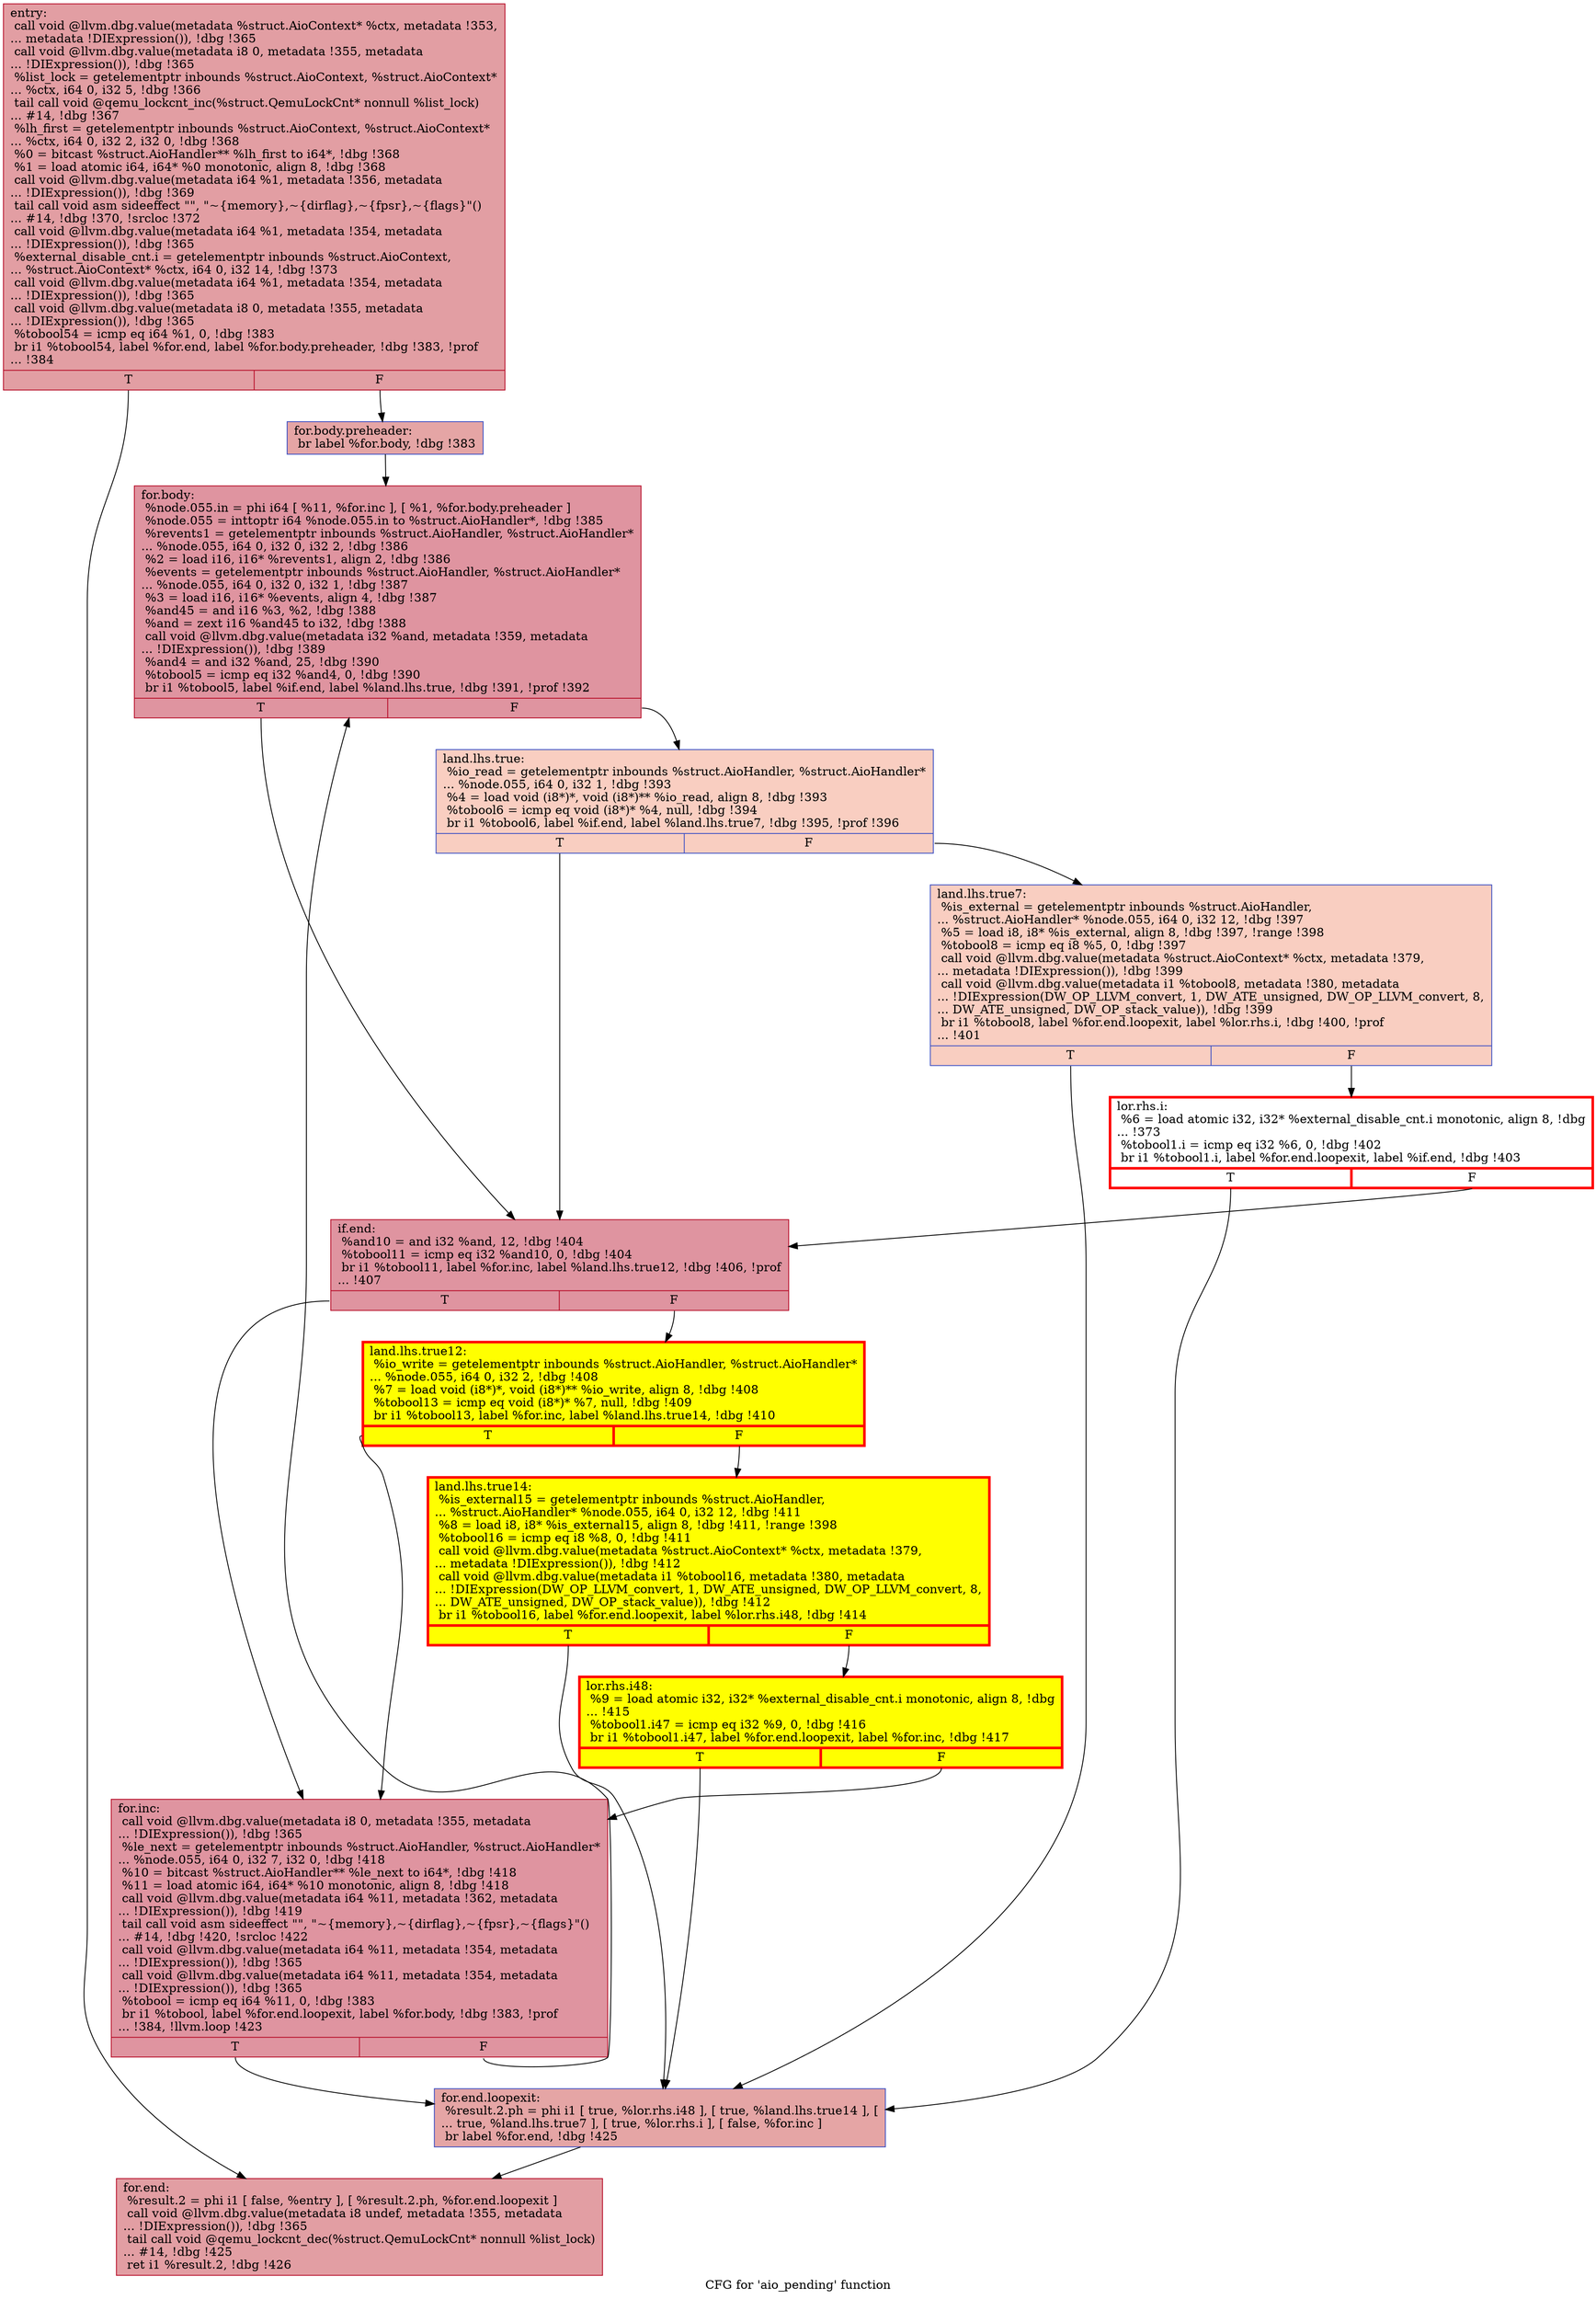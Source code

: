 digraph "CFG for 'aio_pending' function" {
	label="CFG for 'aio_pending' function";

	Node0x5648f758dea0 [shape=record,color="#b70d28ff", style=filled, fillcolor="#be242e70",label="{entry:\l  call void @llvm.dbg.value(metadata %struct.AioContext* %ctx, metadata !353,\l... metadata !DIExpression()), !dbg !365\l  call void @llvm.dbg.value(metadata i8 0, metadata !355, metadata\l... !DIExpression()), !dbg !365\l  %list_lock = getelementptr inbounds %struct.AioContext, %struct.AioContext*\l... %ctx, i64 0, i32 5, !dbg !366\l  tail call void @qemu_lockcnt_inc(%struct.QemuLockCnt* nonnull %list_lock)\l... #14, !dbg !367\l  %lh_first = getelementptr inbounds %struct.AioContext, %struct.AioContext*\l... %ctx, i64 0, i32 2, i32 0, !dbg !368\l  %0 = bitcast %struct.AioHandler** %lh_first to i64*, !dbg !368\l  %1 = load atomic i64, i64* %0 monotonic, align 8, !dbg !368\l  call void @llvm.dbg.value(metadata i64 %1, metadata !356, metadata\l... !DIExpression()), !dbg !369\l  tail call void asm sideeffect \"\", \"~\{memory\},~\{dirflag\},~\{fpsr\},~\{flags\}\"()\l... #14, !dbg !370, !srcloc !372\l  call void @llvm.dbg.value(metadata i64 %1, metadata !354, metadata\l... !DIExpression()), !dbg !365\l  %external_disable_cnt.i = getelementptr inbounds %struct.AioContext,\l... %struct.AioContext* %ctx, i64 0, i32 14, !dbg !373\l  call void @llvm.dbg.value(metadata i64 %1, metadata !354, metadata\l... !DIExpression()), !dbg !365\l  call void @llvm.dbg.value(metadata i8 0, metadata !355, metadata\l... !DIExpression()), !dbg !365\l  %tobool54 = icmp eq i64 %1, 0, !dbg !383\l  br i1 %tobool54, label %for.end, label %for.body.preheader, !dbg !383, !prof\l... !384\l|{<s0>T|<s1>F}}"];
	Node0x5648f758dea0:s0 -> Node0x5648f7592dc0;
	Node0x5648f758dea0:s1 -> Node0x5648f7675ac0;
	Node0x5648f7675ac0 [shape=record,color="#3d50c3ff", style=filled, fillcolor="#c5333470",label="{for.body.preheader:                               \l  br label %for.body, !dbg !383\l}"];
	Node0x5648f7675ac0 -> Node0x5648f7593c50;
	Node0x5648f7593c50 [shape=record,color="#b70d28ff", style=filled, fillcolor="#b70d2870",label="{for.body:                                         \l  %node.055.in = phi i64 [ %11, %for.inc ], [ %1, %for.body.preheader ]\l  %node.055 = inttoptr i64 %node.055.in to %struct.AioHandler*, !dbg !385\l  %revents1 = getelementptr inbounds %struct.AioHandler, %struct.AioHandler*\l... %node.055, i64 0, i32 0, i32 2, !dbg !386\l  %2 = load i16, i16* %revents1, align 2, !dbg !386\l  %events = getelementptr inbounds %struct.AioHandler, %struct.AioHandler*\l... %node.055, i64 0, i32 0, i32 1, !dbg !387\l  %3 = load i16, i16* %events, align 4, !dbg !387\l  %and45 = and i16 %3, %2, !dbg !388\l  %and = zext i16 %and45 to i32, !dbg !388\l  call void @llvm.dbg.value(metadata i32 %and, metadata !359, metadata\l... !DIExpression()), !dbg !389\l  %and4 = and i32 %and, 25, !dbg !390\l  %tobool5 = icmp eq i32 %and4, 0, !dbg !390\l  br i1 %tobool5, label %if.end, label %land.lhs.true, !dbg !391, !prof !392\l|{<s0>T|<s1>F}}"];
	Node0x5648f7593c50:s0 -> Node0x5648f75a0f90;
	Node0x5648f7593c50:s1 -> Node0x5648f75a10b0;
	Node0x5648f75a10b0 [shape=record,color="#3d50c3ff", style=filled, fillcolor="#f2907270",label="{land.lhs.true:                                    \l  %io_read = getelementptr inbounds %struct.AioHandler, %struct.AioHandler*\l... %node.055, i64 0, i32 1, !dbg !393\l  %4 = load void (i8*)*, void (i8*)** %io_read, align 8, !dbg !393\l  %tobool6 = icmp eq void (i8*)* %4, null, !dbg !394\l  br i1 %tobool6, label %if.end, label %land.lhs.true7, !dbg !395, !prof !396\l|{<s0>T|<s1>F}}"];
	Node0x5648f75a10b0:s0 -> Node0x5648f75a0f90;
	Node0x5648f75a10b0:s1 -> Node0x5648f75a1000;
	Node0x5648f75a1000 [shape=record,color="#3d50c3ff", style=filled, fillcolor="#f2907270",label="{land.lhs.true7:                                   \l  %is_external = getelementptr inbounds %struct.AioHandler,\l... %struct.AioHandler* %node.055, i64 0, i32 12, !dbg !397\l  %5 = load i8, i8* %is_external, align 8, !dbg !397, !range !398\l  %tobool8 = icmp eq i8 %5, 0, !dbg !397\l  call void @llvm.dbg.value(metadata %struct.AioContext* %ctx, metadata !379,\l... metadata !DIExpression()), !dbg !399\l  call void @llvm.dbg.value(metadata i1 %tobool8, metadata !380, metadata\l... !DIExpression(DW_OP_LLVM_convert, 1, DW_ATE_unsigned, DW_OP_LLVM_convert, 8,\l... DW_ATE_unsigned, DW_OP_stack_value)), !dbg !399\l  br i1 %tobool8, label %for.end.loopexit, label %lor.rhs.i, !dbg !400, !prof\l... !401\l|{<s0>T|<s1>F}}"];
	Node0x5648f75a1000:s0 -> Node0x5648f7642bd0;
	Node0x5648f75a1000:s1 -> Node0x5648f73875b0;
	Node0x5648f73875b0 [shape=record,penwidth=3.0, color="red",label="{lor.rhs.i:                                        \l  %6 = load atomic i32, i32* %external_disable_cnt.i monotonic, align 8, !dbg\l... !373\l  %tobool1.i = icmp eq i32 %6, 0, !dbg !402\l  br i1 %tobool1.i, label %for.end.loopexit, label %if.end, !dbg !403\l|{<s0>T|<s1>F}}"];
	Node0x5648f73875b0:s0 -> Node0x5648f7642bd0;
	Node0x5648f73875b0:s1 -> Node0x5648f75a0f90;
	Node0x5648f75a0f90 [shape=record,color="#b70d28ff", style=filled, fillcolor="#b70d2870",label="{if.end:                                           \l  %and10 = and i32 %and, 12, !dbg !404\l  %tobool11 = icmp eq i32 %and10, 0, !dbg !404\l  br i1 %tobool11, label %for.inc, label %land.lhs.true12, !dbg !406, !prof\l... !407\l|{<s0>T|<s1>F}}"];
	Node0x5648f75a0f90:s0 -> Node0x5648f7593ba0;
	Node0x5648f75a0f90:s1 -> Node0x5648f75a2c30;
	Node0x5648f75a2c30 [shape=record,penwidth=3.0, style="filled", color="red", fillcolor="yellow",label="{land.lhs.true12:                                  \l  %io_write = getelementptr inbounds %struct.AioHandler, %struct.AioHandler*\l... %node.055, i64 0, i32 2, !dbg !408\l  %7 = load void (i8*)*, void (i8*)** %io_write, align 8, !dbg !408\l  %tobool13 = icmp eq void (i8*)* %7, null, !dbg !409\l  br i1 %tobool13, label %for.inc, label %land.lhs.true14, !dbg !410\l|{<s0>T|<s1>F}}"];
	Node0x5648f75a2c30:s0 -> Node0x5648f7593ba0;
	Node0x5648f75a2c30:s1 -> Node0x5648f75a2b80;
	Node0x5648f75a2b80 [shape=record,penwidth=3.0, style="filled", color="red", fillcolor="yellow",label="{land.lhs.true14:                                  \l  %is_external15 = getelementptr inbounds %struct.AioHandler,\l... %struct.AioHandler* %node.055, i64 0, i32 12, !dbg !411\l  %8 = load i8, i8* %is_external15, align 8, !dbg !411, !range !398\l  %tobool16 = icmp eq i8 %8, 0, !dbg !411\l  call void @llvm.dbg.value(metadata %struct.AioContext* %ctx, metadata !379,\l... metadata !DIExpression()), !dbg !412\l  call void @llvm.dbg.value(metadata i1 %tobool16, metadata !380, metadata\l... !DIExpression(DW_OP_LLVM_convert, 1, DW_ATE_unsigned, DW_OP_LLVM_convert, 8,\l... DW_ATE_unsigned, DW_OP_stack_value)), !dbg !412\l  br i1 %tobool16, label %for.end.loopexit, label %lor.rhs.i48, !dbg !414\l|{<s0>T|<s1>F}}"];
	Node0x5648f75a2b80:s0 -> Node0x5648f7642bd0;
	Node0x5648f75a2b80:s1 -> Node0x5648f75ea160;
	Node0x5648f75ea160 [shape=record,penwidth=3.0, style="filled", color="red", fillcolor="yellow",label="{lor.rhs.i48:                                      \l  %9 = load atomic i32, i32* %external_disable_cnt.i monotonic, align 8, !dbg\l... !415\l  %tobool1.i47 = icmp eq i32 %9, 0, !dbg !416\l  br i1 %tobool1.i47, label %for.end.loopexit, label %for.inc, !dbg !417\l|{<s0>T|<s1>F}}"];
	Node0x5648f75ea160:s0 -> Node0x5648f7642bd0;
	Node0x5648f75ea160:s1 -> Node0x5648f7593ba0;
	Node0x5648f7593ba0 [shape=record,color="#b70d28ff", style=filled, fillcolor="#b70d2870",label="{for.inc:                                          \l  call void @llvm.dbg.value(metadata i8 0, metadata !355, metadata\l... !DIExpression()), !dbg !365\l  %le_next = getelementptr inbounds %struct.AioHandler, %struct.AioHandler*\l... %node.055, i64 0, i32 7, i32 0, !dbg !418\l  %10 = bitcast %struct.AioHandler** %le_next to i64*, !dbg !418\l  %11 = load atomic i64, i64* %10 monotonic, align 8, !dbg !418\l  call void @llvm.dbg.value(metadata i64 %11, metadata !362, metadata\l... !DIExpression()), !dbg !419\l  tail call void asm sideeffect \"\", \"~\{memory\},~\{dirflag\},~\{fpsr\},~\{flags\}\"()\l... #14, !dbg !420, !srcloc !422\l  call void @llvm.dbg.value(metadata i64 %11, metadata !354, metadata\l... !DIExpression()), !dbg !365\l  call void @llvm.dbg.value(metadata i64 %11, metadata !354, metadata\l... !DIExpression()), !dbg !365\l  %tobool = icmp eq i64 %11, 0, !dbg !383\l  br i1 %tobool, label %for.end.loopexit, label %for.body, !dbg !383, !prof\l... !384, !llvm.loop !423\l|{<s0>T|<s1>F}}"];
	Node0x5648f7593ba0:s0 -> Node0x5648f7642bd0;
	Node0x5648f7593ba0:s1 -> Node0x5648f7593c50;
	Node0x5648f7642bd0 [shape=record,color="#3d50c3ff", style=filled, fillcolor="#c5333470",label="{for.end.loopexit:                                 \l  %result.2.ph = phi i1 [ true, %lor.rhs.i48 ], [ true, %land.lhs.true14 ], [\l... true, %land.lhs.true7 ], [ true, %lor.rhs.i ], [ false, %for.inc ]\l  br label %for.end, !dbg !425\l}"];
	Node0x5648f7642bd0 -> Node0x5648f7592dc0;
	Node0x5648f7592dc0 [shape=record,color="#b70d28ff", style=filled, fillcolor="#be242e70",label="{for.end:                                          \l  %result.2 = phi i1 [ false, %entry ], [ %result.2.ph, %for.end.loopexit ]\l  call void @llvm.dbg.value(metadata i8 undef, metadata !355, metadata\l... !DIExpression()), !dbg !365\l  tail call void @qemu_lockcnt_dec(%struct.QemuLockCnt* nonnull %list_lock)\l... #14, !dbg !425\l  ret i1 %result.2, !dbg !426\l}"];
}

